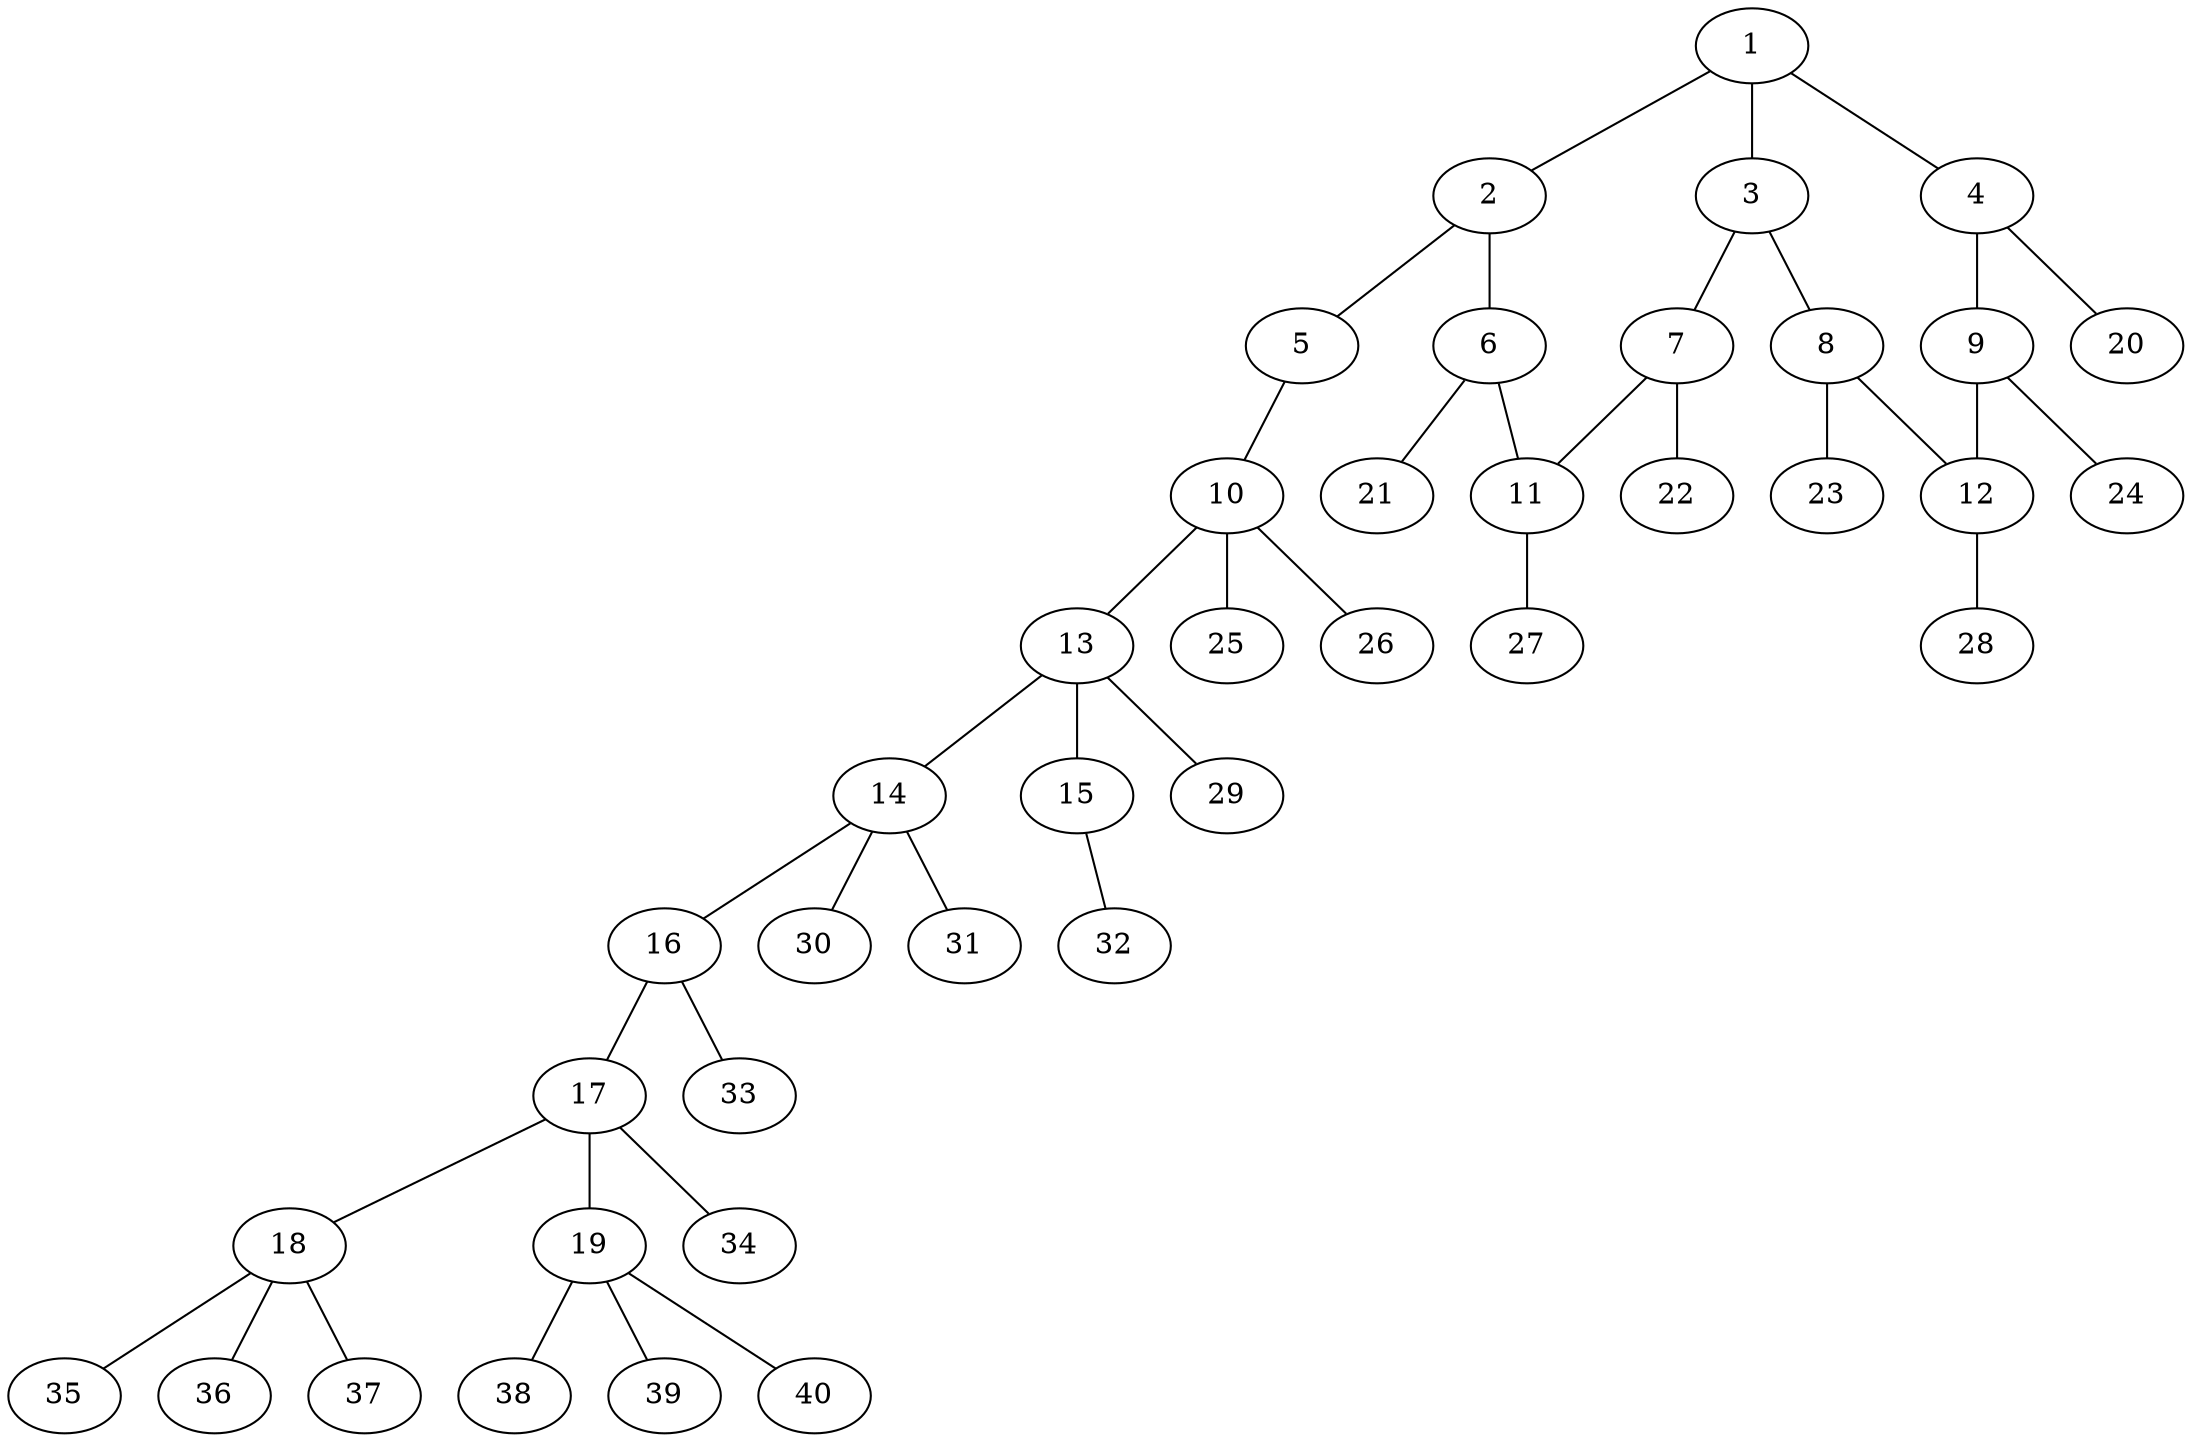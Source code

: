 graph molecule_1228 {
	1	 [chem=C];
	2	 [chem=C];
	1 -- 2	 [valence=1];
	3	 [chem=C];
	1 -- 3	 [valence=2];
	4	 [chem=C];
	1 -- 4	 [valence=1];
	5	 [chem=O];
	2 -- 5	 [valence=1];
	6	 [chem=C];
	2 -- 6	 [valence=2];
	7	 [chem=C];
	3 -- 7	 [valence=1];
	8	 [chem=C];
	3 -- 8	 [valence=1];
	9	 [chem=C];
	4 -- 9	 [valence=2];
	20	 [chem=H];
	4 -- 20	 [valence=1];
	10	 [chem=C];
	5 -- 10	 [valence=1];
	11	 [chem=C];
	6 -- 11	 [valence=1];
	21	 [chem=H];
	6 -- 21	 [valence=1];
	7 -- 11	 [valence=2];
	22	 [chem=H];
	7 -- 22	 [valence=1];
	12	 [chem=C];
	8 -- 12	 [valence=2];
	23	 [chem=H];
	8 -- 23	 [valence=1];
	9 -- 12	 [valence=1];
	24	 [chem=H];
	9 -- 24	 [valence=1];
	13	 [chem=C];
	10 -- 13	 [valence=1];
	25	 [chem=H];
	10 -- 25	 [valence=1];
	26	 [chem=H];
	10 -- 26	 [valence=1];
	27	 [chem=H];
	11 -- 27	 [valence=1];
	28	 [chem=H];
	12 -- 28	 [valence=1];
	14	 [chem=C];
	13 -- 14	 [valence=1];
	15	 [chem=O];
	13 -- 15	 [valence=1];
	29	 [chem=H];
	13 -- 29	 [valence=1];
	16	 [chem=N];
	14 -- 16	 [valence=1];
	30	 [chem=H];
	14 -- 30	 [valence=1];
	31	 [chem=H];
	14 -- 31	 [valence=1];
	32	 [chem=H];
	15 -- 32	 [valence=1];
	17	 [chem=C];
	16 -- 17	 [valence=1];
	33	 [chem=H];
	16 -- 33	 [valence=1];
	18	 [chem=C];
	17 -- 18	 [valence=1];
	19	 [chem=C];
	17 -- 19	 [valence=1];
	34	 [chem=H];
	17 -- 34	 [valence=1];
	35	 [chem=H];
	18 -- 35	 [valence=1];
	36	 [chem=H];
	18 -- 36	 [valence=1];
	37	 [chem=H];
	18 -- 37	 [valence=1];
	38	 [chem=H];
	19 -- 38	 [valence=1];
	39	 [chem=H];
	19 -- 39	 [valence=1];
	40	 [chem=H];
	19 -- 40	 [valence=1];
}
